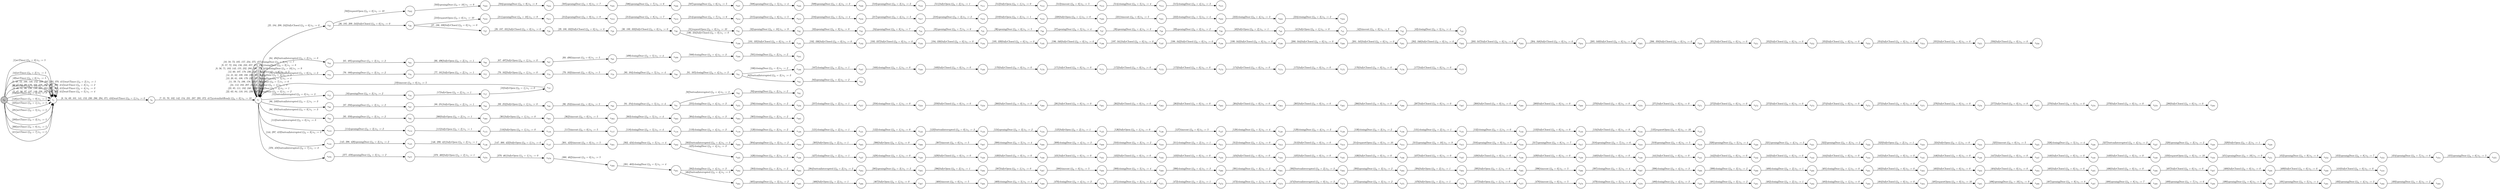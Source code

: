 digraph EFSM{
  graph [rankdir="LR", fontname="Latin Modern Math"];
  node [color="black", fillcolor="white", shape="circle", style="filled", fontname="Latin Modern Math"];
  edge [fontname="Latin Modern Math"];

  s0[fillcolor="gray", label=<s<sub>0</sub>>];
  s1[label=<s<sub>1</sub>>];
  s6[label=<s<sub>6</sub>>];
  s7[label=<s<sub>7</sub>>];
  s15[label=<s<sub>15</sub>>];
  s16[label=<s<sub>16</sub>>];
  s17[label=<s<sub>17</sub>>];
  s18[label=<s<sub>18</sub>>];
  s25[label=<s<sub>25</sub>>];
  s26[label=<s<sub>26</sub>>];
  s27[label=<s<sub>27</sub>>];
  s28[label=<s<sub>28</sub>>];
  s29[label=<s<sub>29</sub>>];
  s30[label=<s<sub>30</sub>>];
  s31[label=<s<sub>31</sub>>];
  s32[label=<s<sub>32</sub>>];
  s33[label=<s<sub>33</sub>>];
  s34[label=<s<sub>34</sub>>];
  s35[label=<s<sub>35</sub>>];
  s36[label=<s<sub>36</sub>>];
  s37[label=<s<sub>37</sub>>];
  s38[label=<s<sub>38</sub>>];
  s39[label=<s<sub>39</sub>>];
  s40[label=<s<sub>40</sub>>];
  s41[label=<s<sub>41</sub>>];
  s42[label=<s<sub>42</sub>>];
  s43[label=<s<sub>43</sub>>];
  s64[label=<s<sub>64</sub>>];
  s65[label=<s<sub>65</sub>>];
  s66[label=<s<sub>66</sub>>];
  s67[label=<s<sub>67</sub>>];
  s68[label=<s<sub>68</sub>>];
  s75[label=<s<sub>75</sub>>];
  s76[label=<s<sub>76</sub>>];
  s77[label=<s<sub>77</sub>>];
  s78[label=<s<sub>78</sub>>];
  s79[label=<s<sub>79</sub>>];
  s80[label=<s<sub>80</sub>>];
  s81[label=<s<sub>81</sub>>];
  s82[label=<s<sub>82</sub>>];
  s83[label=<s<sub>83</sub>>];
  s86[label=<s<sub>86</sub>>];
  s87[label=<s<sub>87</sub>>];
  s88[label=<s<sub>88</sub>>];
  s89[label=<s<sub>89</sub>>];
  s90[label=<s<sub>90</sub>>];
  s91[label=<s<sub>91</sub>>];
  s92[label=<s<sub>92</sub>>];
  s93[label=<s<sub>93</sub>>];
  s94[label=<s<sub>94</sub>>];
  s95[label=<s<sub>95</sub>>];
  s113[label=<s<sub>113</sub>>];
  s114[label=<s<sub>114</sub>>];
  s115[label=<s<sub>115</sub>>];
  s116[label=<s<sub>116</sub>>];
  s117[label=<s<sub>117</sub>>];
  s118[label=<s<sub>118</sub>>];
  s119[label=<s<sub>119</sub>>];
  s120[label=<s<sub>120</sub>>];
  s121[label=<s<sub>121</sub>>];
  s122[label=<s<sub>122</sub>>];
  s123[label=<s<sub>123</sub>>];
  s124[label=<s<sub>124</sub>>];
  s125[label=<s<sub>125</sub>>];
  s126[label=<s<sub>126</sub>>];
  s127[label=<s<sub>127</sub>>];
  s128[label=<s<sub>128</sub>>];
  s129[label=<s<sub>129</sub>>];
  s130[label=<s<sub>130</sub>>];
  s131[label=<s<sub>131</sub>>];
  s132[label=<s<sub>132</sub>>];
  s133[label=<s<sub>133</sub>>];
  s134[label=<s<sub>134</sub>>];
  s135[label=<s<sub>135</sub>>];
  s144[label=<s<sub>144</sub>>];
  s145[label=<s<sub>145</sub>>];
  s146[label=<s<sub>146</sub>>];
  s147[label=<s<sub>147</sub>>];
  s166[label=<s<sub>166</sub>>];
  s167[label=<s<sub>167</sub>>];
  s168[label=<s<sub>168</sub>>];
  s169[label=<s<sub>169</sub>>];
  s170[label=<s<sub>170</sub>>];
  s171[label=<s<sub>171</sub>>];
  s172[label=<s<sub>172</sub>>];
  s173[label=<s<sub>173</sub>>];
  s174[label=<s<sub>174</sub>>];
  s175[label=<s<sub>175</sub>>];
  s176[label=<s<sub>176</sub>>];
  s177[label=<s<sub>177</sub>>];
  s190[label=<s<sub>190</sub>>];
  s191[label=<s<sub>191</sub>>];
  s192[label=<s<sub>192</sub>>];
  s193[label=<s<sub>193</sub>>];
  s194[label=<s<sub>194</sub>>];
  s195[label=<s<sub>195</sub>>];
  s196[label=<s<sub>196</sub>>];
  s197[label=<s<sub>197</sub>>];
  s198[label=<s<sub>198</sub>>];
  s199[label=<s<sub>199</sub>>];
  s200[label=<s<sub>200</sub>>];
  s201[label=<s<sub>201</sub>>];
  s202[label=<s<sub>202</sub>>];
  s203[label=<s<sub>203</sub>>];
  s204[label=<s<sub>204</sub>>];
  s205[label=<s<sub>205</sub>>];
  s206[label=<s<sub>206</sub>>];
  s210[label=<s<sub>210</sub>>];
  s211[label=<s<sub>211</sub>>];
  s212[label=<s<sub>212</sub>>];
  s213[label=<s<sub>213</sub>>];
  s214[label=<s<sub>214</sub>>];
  s215[label=<s<sub>215</sub>>];
  s216[label=<s<sub>216</sub>>];
  s217[label=<s<sub>217</sub>>];
  s218[label=<s<sub>218</sub>>];
  s219[label=<s<sub>219</sub>>];
  s220[label=<s<sub>220</sub>>];
  s221[label=<s<sub>221</sub>>];
  s222[label=<s<sub>222</sub>>];
  s223[label=<s<sub>223</sub>>];
  s224[label=<s<sub>224</sub>>];
  s255[label=<s<sub>255</sub>>];
  s256[label=<s<sub>256</sub>>];
  s257[label=<s<sub>257</sub>>];
  s258[label=<s<sub>258</sub>>];
  s259[label=<s<sub>259</sub>>];
  s260[label=<s<sub>260</sub>>];
  s261[label=<s<sub>261</sub>>];
  s262[label=<s<sub>262</sub>>];
  s263[label=<s<sub>263</sub>>];
  s264[label=<s<sub>264</sub>>];
  s265[label=<s<sub>265</sub>>];
  s266[label=<s<sub>266</sub>>];
  s267[label=<s<sub>267</sub>>];
  s268[label=<s<sub>268</sub>>];
  s269[label=<s<sub>269</sub>>];
  s270[label=<s<sub>270</sub>>];
  s271[label=<s<sub>271</sub>>];
  s272[label=<s<sub>272</sub>>];
  s273[label=<s<sub>273</sub>>];
  s274[label=<s<sub>274</sub>>];
  s275[label=<s<sub>275</sub>>];
  s276[label=<s<sub>276</sub>>];
  s277[label=<s<sub>277</sub>>];
  s278[label=<s<sub>278</sub>>];
  s279[label=<s<sub>279</sub>>];
  s280[label=<s<sub>280</sub>>];
  s301[label=<s<sub>301</sub>>];
  s302[label=<s<sub>302</sub>>];
  s303[label=<s<sub>303</sub>>];
  s304[label=<s<sub>304</sub>>];
  s305[label=<s<sub>305</sub>>];
  s306[label=<s<sub>306</sub>>];
  s307[label=<s<sub>307</sub>>];
  s308[label=<s<sub>308</sub>>];
  s309[label=<s<sub>309</sub>>];
  s310[label=<s<sub>310</sub>>];
  s311[label=<s<sub>311</sub>>];
  s312[label=<s<sub>312</sub>>];
  s313[label=<s<sub>313</sub>>];
  s314[label=<s<sub>314</sub>>];
  s315[label=<s<sub>315</sub>>];
  s316[label=<s<sub>316</sub>>];
  s317[label=<s<sub>317</sub>>];
  s318[label=<s<sub>318</sub>>];
  s319[label=<s<sub>319</sub>>];
  s320[label=<s<sub>320</sub>>];
  s321[label=<s<sub>321</sub>>];
  s322[label=<s<sub>322</sub>>];
  s323[label=<s<sub>323</sub>>];
  s324[label=<s<sub>324</sub>>];
  s325[label=<s<sub>325</sub>>];
  s326[label=<s<sub>326</sub>>];
  s327[label=<s<sub>327</sub>>];
  s328[label=<s<sub>328</sub>>];
  s329[label=<s<sub>329</sub>>];
  s351[label=<s<sub>351</sub>>];
  s352[label=<s<sub>352</sub>>];
  s353[label=<s<sub>353</sub>>];
  s354[label=<s<sub>354</sub>>];
  s355[label=<s<sub>355</sub>>];
  s356[label=<s<sub>356</sub>>];
  s360[label=<s<sub>360</sub>>];
  s361[label=<s<sub>361</sub>>];
  s362[label=<s<sub>362</sub>>];
  s363[label=<s<sub>363</sub>>];
  s364[label=<s<sub>364</sub>>];
  s365[label=<s<sub>365</sub>>];
  s376[label=<s<sub>376</sub>>];
  s377[label=<s<sub>377</sub>>];
  s378[label=<s<sub>378</sub>>];
  s379[label=<s<sub>379</sub>>];
  s380[label=<s<sub>380</sub>>];
  s381[label=<s<sub>381</sub>>];
  s382[label=<s<sub>382</sub>>];
  s383[label=<s<sub>383</sub>>];
  s384[label=<s<sub>384</sub>>];
  s385[label=<s<sub>385</sub>>];
  s386[label=<s<sub>386</sub>>];
  s387[label=<s<sub>387</sub>>];
  s388[label=<s<sub>388</sub>>];
  s389[label=<s<sub>389</sub>>];
  s390[label=<s<sub>390</sub>>];
  s391[label=<s<sub>391</sub>>];
  s392[label=<s<sub>392</sub>>];
  s393[label=<s<sub>393</sub>>];
  s394[label=<s<sub>394</sub>>];
  s395[label=<s<sub>395</sub>>];
  s396[label=<s<sub>396</sub>>];
  s397[label=<s<sub>397</sub>>];
  s398[label=<s<sub>398</sub>>];
  s399[label=<s<sub>399</sub>>];
  s400[label=<s<sub>400</sub>>];
  s401[label=<s<sub>401</sub>>];
  s402[label=<s<sub>402</sub>>];
  s403[label=<s<sub>403</sub>>];
  s404[label=<s<sub>404</sub>>];
  s405[label=<s<sub>405</sub>>];
  s406[label=<s<sub>406</sub>>];
  s407[label=<s<sub>407</sub>>];
  s408[label=<s<sub>408</sub>>];
  s409[label=<s<sub>409</sub>>];
  s410[label=<s<sub>410</sub>>];
  s425[label=<s<sub>425</sub>>];
  s426[label=<s<sub>426</sub>>];
  s427[label=<s<sub>427</sub>>];
  s428[label=<s<sub>428</sub>>];
  s429[label=<s<sub>429</sub>>];
  s430[label=<s<sub>430</sub>>];
  s431[label=<s<sub>431</sub>>];
  s432[label=<s<sub>432</sub>>];
  s433[label=<s<sub>433</sub>>];
  s434[label=<s<sub>434</sub>>];
  s435[label=<s<sub>435</sub>>];
  s436[label=<s<sub>436</sub>>];
  s437[label=<s<sub>437</sub>>];
  s438[label=<s<sub>438</sub>>];
  s439[label=<s<sub>439</sub>>];
  s440[label=<s<sub>440</sub>>];
  s441[label=<s<sub>441</sub>>];
  s442[label=<s<sub>442</sub>>];
  s443[label=<s<sub>443</sub>>];
  s444[label=<s<sub>444</sub>>];
  s445[label=<s<sub>445</sub>>];
  s446[label=<s<sub>446</sub>>];
  s447[label=<s<sub>447</sub>>];
  s448[label=<s<sub>448</sub>>];
  s449[label=<s<sub>449</sub>>];
  s450[label=<s<sub>450</sub>>];
  s451[label=<s<sub>451</sub>>];
  s452[label=<s<sub>452</sub>>];
  s453[label=<s<sub>453</sub>>];
  s454[label=<s<sub>454</sub>>];
  s455[label=<s<sub>455</sub>>];
  s464[label=<s<sub>464</sub>>];
  s465[label=<s<sub>465</sub>>];
  s466[label=<s<sub>466</sub>>];
  s467[label=<s<sub>467</sub>>];
  s468[label=<s<sub>468</sub>>];
  s469[label=<s<sub>469</sub>>];
  s470[label=<s<sub>470</sub>>];
  s471[label=<s<sub>471</sub>>];
  s472[label=<s<sub>472</sub>>];
  s473[label=<s<sub>473</sub>>];
  s474[label=<s<sub>474</sub>>];
  s475[label=<s<sub>475</sub>>];
  s476[label=<s<sub>476</sub>>];
  s477[label=<s<sub>477</sub>>];
  s478[label=<s<sub>478</sub>>];
  s479[label=<s<sub>479</sub>>];
  s480[label=<s<sub>480</sub>>];
  s481[label=<s<sub>481</sub>>];
  s482[label=<s<sub>482</sub>>];
  s483[label=<s<sub>483</sub>>];
  s484[label=<s<sub>484</sub>>];
  s485[label=<s<sub>485</sub>>];
  s486[label=<s<sub>486</sub>>];
  s487[label=<s<sub>487</sub>>];
  s488[label=<s<sub>488</sub>>];
  s489[label=<s<sub>489</sub>>];
  s490[label=<s<sub>490</sub>>];
  s491[label=<s<sub>491</sub>>];
  s492[label=<s<sub>492</sub>>];
  s493[label=<s<sub>493</sub>>];
  s499[label=<s<sub>499</sub>>];
  s500[label=<s<sub>500</sub>>];
  s501[label=<s<sub>501</sub>>];
  s502[label=<s<sub>502</sub>>];
  s503[label=<s<sub>503</sub>>];
  s504[label=<s<sub>504</sub>>];
  s505[label=<s<sub>505</sub>>];
  s506[label=<s<sub>506</sub>>];
  s507[label=<s<sub>507</sub>>];
  s508[label=<s<sub>508</sub>>];
  s509[label=<s<sub>509</sub>>];
  s510[label=<s<sub>510</sub>>];
  s511[label=<s<sub>511</sub>>];
  s512[label=<s<sub>512</sub>>];
  s513[label=<s<sub>513</sub>>];
  s514[label=<s<sub>514</sub>>];
  s515[label=<s<sub>515</sub>>];

  s0->s1[label=<<i> [1]setTimer:1&#91;i<sub>0</sub> = 0&#93;/o<sub>1</sub> := 5</i>>];
  s7->s15[label=<<i> [15]buttonInterrupted:1&#91;i<sub>0</sub> = 3&#93;/o<sub>1</sub> := 3</i>>];
  s15->s16[label=<<i> [16]openingDoor:1&#91;i<sub>0</sub> = 3&#93;/o<sub>1</sub> := 2</i>>];
  s16->s17[label=<<i> [17]fullyOpen:1&#91;i<sub>0</sub> = 2&#93;/o<sub>1</sub> := 1</i>>];
  s17->s18[label=<<i> [18]fullyOpen:1&#91;i<sub>0</sub> = 1&#93;/o<sub>1</sub> := 0</i>>];
  s18->s7[label=<<i> [19]timeout:1&#91;i<sub>0</sub> = 0&#93;/o<sub>1</sub> := 5</i>>];
  s7->s7[label=<<i> [22, 63, 84, 110, 181, 239, 247]closingDoor:1&#91;i<sub>0</sub> = 3&#93;/o<sub>1</sub> := 2</i>>];
  s7->s7[label=<<i> [23, 85, 111, 182, 240, 248]closingDoor:1&#91;i<sub>0</sub> = 2&#93;/o<sub>1</sub> := 1</i>>];
  s7->s7[label=<<i> [24, 112, 183, 207, 241]closingDoor:1&#91;i<sub>0</sub> = 1&#93;/o<sub>1</sub> := 0</i>>];
  s7->s25[label=<<i> [25, 184, 208, 242]fullyClosed:1&#91;i<sub>0</sub> = 0&#93;/o<sub>1</sub> := 0</i>>];
  s25->s26[label=<<i> [26, 185, 209, 243]fullyClosed:1&#91;i<sub>0</sub> = 0&#93;/o<sub>1</sub> := 0</i>>];
  s26->s27[label=<<i> [27, 186, 330]fullyClosed:1&#91;i<sub>0</sub> = 0&#93;/o<sub>1</sub> := 0</i>>];
  s27->s28[label=<<i> [28, 187, 331]fullyClosed:1&#91;i<sub>0</sub> = 0&#93;/o<sub>1</sub> := 0</i>>];
  s28->s29[label=<<i> [29, 188, 332]fullyClosed:1&#91;i<sub>0</sub> = 0&#93;/o<sub>1</sub> := 0</i>>];
  s29->s30[label=<<i> [30, 189, 333]fullyClosed:1&#91;i<sub>0</sub> = 0&#93;/o<sub>1</sub> := 0</i>>];
  s30->s31[label=<<i> [31]requestOpen:1&#91;i<sub>0</sub> = 0&#93;/o<sub>1</sub> := 10</i>>];
  s31->s32[label=<<i> [32]openingDoor:1&#91;i<sub>0</sub> = 10&#93;/o<sub>1</sub> := 9</i>>];
  s32->s33[label=<<i> [33]openingDoor:1&#91;i<sub>0</sub> = 9&#93;/o<sub>1</sub> := 8</i>>];
  s33->s34[label=<<i> [34]openingDoor:1&#91;i<sub>0</sub> = 8&#93;/o<sub>1</sub> := 7</i>>];
  s34->s35[label=<<i> [35]openingDoor:1&#91;i<sub>0</sub> = 7&#93;/o<sub>1</sub> := 6</i>>];
  s35->s36[label=<<i> [36]openingDoor:1&#91;i<sub>0</sub> = 6&#93;/o<sub>1</sub> := 5</i>>];
  s36->s37[label=<<i> [37]openingDoor:1&#91;i<sub>0</sub> = 5&#93;/o<sub>1</sub> := 4</i>>];
  s37->s38[label=<<i> [38]openingDoor:1&#91;i<sub>0</sub> = 4&#93;/o<sub>1</sub> := 3</i>>];
  s38->s39[label=<<i> [39]openingDoor:1&#91;i<sub>0</sub> = 3&#93;/o<sub>1</sub> := 2</i>>];
  s39->s40[label=<<i> [40]fullyOpen:1&#91;i<sub>0</sub> = 2&#93;/o<sub>1</sub> := 1</i>>];
  s40->s41[label=<<i> [41]fullyOpen:1&#91;i<sub>0</sub> = 1&#93;/o<sub>1</sub> := 0</i>>];
  s41->s42[label=<<i> [42]timeout:1&#91;i<sub>0</sub> = 0&#93;/o<sub>1</sub> := 5</i>>];
  s42->s43[label=<<i> [43]closingDoor:1&#91;i<sub>0</sub> = 5&#93;/o<sub>1</sub> := 4</i>>];
  s0->s1[label=<<i> [44]setTimer:1&#91;i<sub>0</sub> = 2&#93;/o<sub>1</sub> := 5</i>>];
  s0->s1[label=<<i> [49]setTimer:1&#91;i<sub>0</sub> = 6&#93;/o<sub>1</sub> := 5</i>>];
  s7->s64[label=<<i> [64, 494]buttonInterrupted:1&#91;i<sub>0</sub> = 2&#93;/o<sub>1</sub> := 3</i>>];
  s64->s65[label=<<i> [65, 495]openingDoor:1&#91;i<sub>0</sub> = 3&#93;/o<sub>1</sub> := 2</i>>];
  s65->s66[label=<<i> [66, 496]fullyOpen:1&#91;i<sub>0</sub> = 2&#93;/o<sub>1</sub> := 1</i>>];
  s66->s67[label=<<i> [67, 497]fullyOpen:1&#91;i<sub>0</sub> = 1&#93;/o<sub>1</sub> := 0</i>>];
  s67->s68[label=<<i> [68, 498]timeout:1&#91;i<sub>0</sub> = 0&#93;/o<sub>1</sub> := 5</i>>];
  s7->s75[label=<<i> [75, 159]buttonInterrupted:1&#91;i<sub>0</sub> = 6&#93;/o<sub>1</sub> := 3</i>>];
  s75->s76[label=<<i> [76, 160]openingDoor:1&#91;i<sub>0</sub> = 3&#93;/o<sub>1</sub> := 2</i>>];
  s76->s77[label=<<i> [77, 161]fullyOpen:1&#91;i<sub>0</sub> = 2&#93;/o<sub>1</sub> := 1</i>>];
  s77->s78[label=<<i> [78, 162]fullyOpen:1&#91;i<sub>0</sub> = 1&#93;/o<sub>1</sub> := 0</i>>];
  s78->s79[label=<<i> [79, 163]timeout:1&#91;i<sub>0</sub> = 0&#93;/o<sub>1</sub> := 5</i>>];
  s79->s80[label=<<i> [80, 164]closingDoor:1&#91;i<sub>0</sub> = 5&#93;/o<sub>1</sub> := 4</i>>];
  s80->s81[label=<<i> [81, 165]closingDoor:1&#91;i<sub>0</sub> = 4&#93;/o<sub>1</sub> := 3</i>>];
  s81->s82[label=<<i> [82]buttonInterrupted:1&#91;i<sub>0</sub> = 3&#93;/o<sub>1</sub> := 3</i>>];
  s82->s83[label=<<i> [83]openingDoor:1&#91;i<sub>0</sub> = 3&#93;/o<sub>1</sub> := 2</i>>];
  s7->s86[label=<<i> [86, 249]buttonInterrupted:1&#91;i<sub>0</sub> = 1&#93;/o<sub>1</sub> := 3</i>>];
  s86->s87[label=<<i> [87, 250]openingDoor:1&#91;i<sub>0</sub> = 3&#93;/o<sub>1</sub> := 2</i>>];
  s87->s88[label=<<i> [88, 251]fullyOpen:1&#91;i<sub>0</sub> = 2&#93;/o<sub>1</sub> := 1</i>>];
  s88->s89[label=<<i> [89, 252]fullyOpen:1&#91;i<sub>0</sub> = 1&#93;/o<sub>1</sub> := 0</i>>];
  s89->s90[label=<<i> [90, 253]timeout:1&#91;i<sub>0</sub> = 0&#93;/o<sub>1</sub> := 5</i>>];
  s90->s91[label=<<i> [91, 254]closingDoor:1&#91;i<sub>0</sub> = 5&#93;/o<sub>1</sub> := 4</i>>];
  s91->s92[label=<<i> [92]buttonInterrupted:1&#91;i<sub>0</sub> = 4&#93;/o<sub>1</sub> := 3</i>>];
  s92->s93[label=<<i> [93]openingDoor:1&#91;i<sub>0</sub> = 3&#93;/o<sub>1</sub> := 2</i>>];
  s7->s94[label=<<i> [94, 358]buttonInterrupted:1&#91;i<sub>0</sub> = 8&#93;/o<sub>1</sub> := 3</i>>];
  s94->s95[label=<<i> [95, 359]openingDoor:1&#91;i<sub>0</sub> = 3&#93;/o<sub>1</sub> := 2</i>>];
  s0->s1[label=<<i> [96]setTimer:1&#91;i<sub>0</sub> = 10&#93;/o<sub>1</sub> := 5</i>>];
  s7->s113[label=<<i> [113]buttonInterrupted:1&#91;i<sub>0</sub> = 0&#93;/o<sub>1</sub> := 3</i>>];
  s113->s114[label=<<i> [114]openingDoor:1&#91;i<sub>0</sub> = 3&#93;/o<sub>1</sub> := 2</i>>];
  s114->s115[label=<<i> [115]fullyOpen:1&#91;i<sub>0</sub> = 2&#93;/o<sub>1</sub> := 1</i>>];
  s115->s116[label=<<i> [116]fullyOpen:1&#91;i<sub>0</sub> = 1&#93;/o<sub>1</sub> := 0</i>>];
  s116->s117[label=<<i> [117]timeout:1&#91;i<sub>0</sub> = 0&#93;/o<sub>1</sub> := 5</i>>];
  s117->s118[label=<<i> [118]closingDoor:1&#91;i<sub>0</sub> = 5&#93;/o<sub>1</sub> := 4</i>>];
  s118->s119[label=<<i> [119]closingDoor:1&#91;i<sub>0</sub> = 4&#93;/o<sub>1</sub> := 3</i>>];
  s119->s120[label=<<i> [120]closingDoor:1&#91;i<sub>0</sub> = 3&#93;/o<sub>1</sub> := 2</i>>];
  s120->s121[label=<<i> [121]closingDoor:1&#91;i<sub>0</sub> = 2&#93;/o<sub>1</sub> := 1</i>>];
  s121->s122[label=<<i> [122]closingDoor:1&#91;i<sub>0</sub> = 1&#93;/o<sub>1</sub> := 0</i>>];
  s122->s123[label=<<i> [123]buttonInterrupted:1&#91;i<sub>0</sub> = 0&#93;/o<sub>1</sub> := 3</i>>];
  s123->s124[label=<<i> [124]openingDoor:1&#91;i<sub>0</sub> = 3&#93;/o<sub>1</sub> := 2</i>>];
  s124->s125[label=<<i> [125]fullyOpen:1&#91;i<sub>0</sub> = 2&#93;/o<sub>1</sub> := 1</i>>];
  s125->s126[label=<<i> [126]fullyOpen:1&#91;i<sub>0</sub> = 1&#93;/o<sub>1</sub> := 0</i>>];
  s126->s127[label=<<i> [127]timeout:1&#91;i<sub>0</sub> = 0&#93;/o<sub>1</sub> := 5</i>>];
  s127->s128[label=<<i> [128]closingDoor:1&#91;i<sub>0</sub> = 5&#93;/o<sub>1</sub> := 4</i>>];
  s128->s129[label=<<i> [129]closingDoor:1&#91;i<sub>0</sub> = 4&#93;/o<sub>1</sub> := 3</i>>];
  s129->s130[label=<<i> [130]closingDoor:1&#91;i<sub>0</sub> = 3&#93;/o<sub>1</sub> := 2</i>>];
  s130->s131[label=<<i> [131]closingDoor:1&#91;i<sub>0</sub> = 2&#93;/o<sub>1</sub> := 1</i>>];
  s131->s132[label=<<i> [132]closingDoor:1&#91;i<sub>0</sub> = 1&#93;/o<sub>1</sub> := 0</i>>];
  s132->s133[label=<<i> [133]fullyClosed:1&#91;i<sub>0</sub> = 0&#93;/o<sub>1</sub> := 0</i>>];
  s133->s134[label=<<i> [134]fullyClosed:1&#91;i<sub>0</sub> = 0&#93;/o<sub>1</sub> := 0</i>>];
  s134->s135[label=<<i> [135]requestOpen:1&#91;i<sub>0</sub> = 0&#93;/o<sub>1</sub> := 10</i>>];
  s0->s1[label=<<i> [136]setTimer:1&#91;i<sub>0</sub> = 4&#93;/o<sub>1</sub> := 5</i>>];
  s0->s1[label=<<i> [148]setTimer:1&#91;i<sub>0</sub> = 9&#93;/o<sub>1</sub> := 5</i>>];
  s7->s7[label=<<i> [11, 59, 74, 106, 158, 235]closingDoor:1&#91;i<sub>0</sub> = 7&#93;/o<sub>1</sub> := 6</i>>];
  s81->s166[label=<<i> [166]closingDoor:1&#91;i<sub>0</sub> = 3&#93;/o<sub>1</sub> := 2</i>>];
  s166->s167[label=<<i> [167]closingDoor:1&#91;i<sub>0</sub> = 2&#93;/o<sub>1</sub> := 1</i>>];
  s167->s168[label=<<i> [168]closingDoor:1&#91;i<sub>0</sub> = 1&#93;/o<sub>1</sub> := 0</i>>];
  s168->s169[label=<<i> [169]fullyClosed:1&#91;i<sub>0</sub> = 0&#93;/o<sub>1</sub> := 0</i>>];
  s169->s170[label=<<i> [170]fullyClosed:1&#91;i<sub>0</sub> = 0&#93;/o<sub>1</sub> := 0</i>>];
  s170->s171[label=<<i> [171]fullyClosed:1&#91;i<sub>0</sub> = 0&#93;/o<sub>1</sub> := 0</i>>];
  s171->s172[label=<<i> [172]fullyClosed:1&#91;i<sub>0</sub> = 0&#93;/o<sub>1</sub> := 0</i>>];
  s172->s173[label=<<i> [173]fullyClosed:1&#91;i<sub>0</sub> = 0&#93;/o<sub>1</sub> := 0</i>>];
  s173->s174[label=<<i> [174]fullyClosed:1&#91;i<sub>0</sub> = 0&#93;/o<sub>1</sub> := 0</i>>];
  s174->s175[label=<<i> [175]fullyClosed:1&#91;i<sub>0</sub> = 0&#93;/o<sub>1</sub> := 0</i>>];
  s175->s176[label=<<i> [176]fullyClosed:1&#91;i<sub>0</sub> = 0&#93;/o<sub>1</sub> := 0</i>>];
  s176->s177[label=<<i> [177]fullyClosed:1&#91;i<sub>0</sub> = 0&#93;/o<sub>1</sub> := 0</i>>];
  s30->s190[label=<<i> [190, 334]fullyClosed:1&#91;i<sub>0</sub> = 0&#93;/o<sub>1</sub> := 0</i>>];
  s190->s191[label=<<i> [191, 335]fullyClosed:1&#91;i<sub>0</sub> = 0&#93;/o<sub>1</sub> := 0</i>>];
  s191->s192[label=<<i> [192, 336]fullyClosed:1&#91;i<sub>0</sub> = 0&#93;/o<sub>1</sub> := 0</i>>];
  s192->s193[label=<<i> [193, 337]fullyClosed:1&#91;i<sub>0</sub> = 0&#93;/o<sub>1</sub> := 0</i>>];
  s193->s194[label=<<i> [194, 338]fullyClosed:1&#91;i<sub>0</sub> = 0&#93;/o<sub>1</sub> := 0</i>>];
  s194->s195[label=<<i> [195, 339]fullyClosed:1&#91;i<sub>0</sub> = 0&#93;/o<sub>1</sub> := 0</i>>];
  s195->s196[label=<<i> [196, 340]fullyClosed:1&#91;i<sub>0</sub> = 0&#93;/o<sub>1</sub> := 0</i>>];
  s196->s197[label=<<i> [197, 341]fullyClosed:1&#91;i<sub>0</sub> = 0&#93;/o<sub>1</sub> := 0</i>>];
  s197->s198[label=<<i> [198, 342]fullyClosed:1&#91;i<sub>0</sub> = 0&#93;/o<sub>1</sub> := 0</i>>];
  s198->s199[label=<<i> [199, 343]fullyClosed:1&#91;i<sub>0</sub> = 0&#93;/o<sub>1</sub> := 0</i>>];
  s199->s200[label=<<i> [200, 344]fullyClosed:1&#91;i<sub>0</sub> = 0&#93;/o<sub>1</sub> := 0</i>>];
  s200->s201[label=<<i> [201, 345]fullyClosed:1&#91;i<sub>0</sub> = 0&#93;/o<sub>1</sub> := 0</i>>];
  s201->s202[label=<<i> [202, 346]fullyClosed:1&#91;i<sub>0</sub> = 0&#93;/o<sub>1</sub> := 0</i>>];
  s202->s203[label=<<i> [203, 347]fullyClosed:1&#91;i<sub>0</sub> = 0&#93;/o<sub>1</sub> := 0</i>>];
  s203->s204[label=<<i> [204, 348]fullyClosed:1&#91;i<sub>0</sub> = 0&#93;/o<sub>1</sub> := 0</i>>];
  s204->s205[label=<<i> [205, 349]fullyClosed:1&#91;i<sub>0</sub> = 0&#93;/o<sub>1</sub> := 0</i>>];
  s205->s206[label=<<i> [206, 350]fullyClosed:1&#91;i<sub>0</sub> = 0&#93;/o<sub>1</sub> := 0</i>>];
  s26->s210[label=<<i> [210]requestOpen:1&#91;i<sub>0</sub> = 0&#93;/o<sub>1</sub> := 10</i>>];
  s210->s211[label=<<i> [211]openingDoor:1&#91;i<sub>0</sub> = 10&#93;/o<sub>1</sub> := 9</i>>];
  s211->s212[label=<<i> [212]openingDoor:1&#91;i<sub>0</sub> = 9&#93;/o<sub>1</sub> := 8</i>>];
  s212->s213[label=<<i> [213]openingDoor:1&#91;i<sub>0</sub> = 8&#93;/o<sub>1</sub> := 7</i>>];
  s213->s214[label=<<i> [214]openingDoor:1&#91;i<sub>0</sub> = 7&#93;/o<sub>1</sub> := 6</i>>];
  s214->s215[label=<<i> [215]openingDoor:1&#91;i<sub>0</sub> = 6&#93;/o<sub>1</sub> := 5</i>>];
  s215->s216[label=<<i> [216]openingDoor:1&#91;i<sub>0</sub> = 5&#93;/o<sub>1</sub> := 4</i>>];
  s216->s217[label=<<i> [217]openingDoor:1&#91;i<sub>0</sub> = 4&#93;/o<sub>1</sub> := 3</i>>];
  s217->s218[label=<<i> [218]openingDoor:1&#91;i<sub>0</sub> = 3&#93;/o<sub>1</sub> := 2</i>>];
  s218->s219[label=<<i> [219]fullyOpen:1&#91;i<sub>0</sub> = 2&#93;/o<sub>1</sub> := 1</i>>];
  s219->s220[label=<<i> [220]fullyOpen:1&#91;i<sub>0</sub> = 1&#93;/o<sub>1</sub> := 0</i>>];
  s220->s221[label=<<i> [221]timeout:1&#91;i<sub>0</sub> = 0&#93;/o<sub>1</sub> := 5</i>>];
  s221->s222[label=<<i> [222]closingDoor:1&#91;i<sub>0</sub> = 5&#93;/o<sub>1</sub> := 4</i>>];
  s222->s223[label=<<i> [223]closingDoor:1&#91;i<sub>0</sub> = 4&#93;/o<sub>1</sub> := 3</i>>];
  s223->s224[label=<<i> [224]closingDoor:1&#91;i<sub>0</sub> = 3&#93;/o<sub>1</sub> := 2</i>>];
  s0->s1[label=<<i> [225]setTimer:1&#91;i<sub>0</sub> = 1&#93;/o<sub>1</sub> := 5</i>>];
  s7->s7[label=<<i> [13, 20, 61, 108, 179, 237, 245]closingDoor:1&#91;i<sub>0</sub> = 5&#93;/o<sub>1</sub> := 4</i>>];
  s7->s7[label=<<i> [14, 21, 62, 109, 180, 238, 246]closingDoor:1&#91;i<sub>0</sub> = 4&#93;/o<sub>1</sub> := 3</i>>];
  s7->s7[label=<<i> [12, 60, 107, 178, 236, 244]closingDoor:1&#91;i<sub>0</sub> = 6&#93;/o<sub>1</sub> := 5</i>>];
  s91->s255[label=<<i> [255]closingDoor:1&#91;i<sub>0</sub> = 4&#93;/o<sub>1</sub> := 3</i>>];
  s255->s256[label=<<i> [256]closingDoor:1&#91;i<sub>0</sub> = 3&#93;/o<sub>1</sub> := 2</i>>];
  s256->s257[label=<<i> [257]closingDoor:1&#91;i<sub>0</sub> = 2&#93;/o<sub>1</sub> := 1</i>>];
  s257->s258[label=<<i> [258]closingDoor:1&#91;i<sub>0</sub> = 1&#93;/o<sub>1</sub> := 0</i>>];
  s258->s259[label=<<i> [259]fullyClosed:1&#91;i<sub>0</sub> = 0&#93;/o<sub>1</sub> := 0</i>>];
  s259->s260[label=<<i> [260]fullyClosed:1&#91;i<sub>0</sub> = 0&#93;/o<sub>1</sub> := 0</i>>];
  s260->s261[label=<<i> [261]fullyClosed:1&#91;i<sub>0</sub> = 0&#93;/o<sub>1</sub> := 0</i>>];
  s261->s262[label=<<i> [262]fullyClosed:1&#91;i<sub>0</sub> = 0&#93;/o<sub>1</sub> := 0</i>>];
  s262->s263[label=<<i> [263]fullyClosed:1&#91;i<sub>0</sub> = 0&#93;/o<sub>1</sub> := 0</i>>];
  s263->s264[label=<<i> [264]fullyClosed:1&#91;i<sub>0</sub> = 0&#93;/o<sub>1</sub> := 0</i>>];
  s264->s265[label=<<i> [265]fullyClosed:1&#91;i<sub>0</sub> = 0&#93;/o<sub>1</sub> := 0</i>>];
  s265->s266[label=<<i> [266]fullyClosed:1&#91;i<sub>0</sub> = 0&#93;/o<sub>1</sub> := 0</i>>];
  s266->s267[label=<<i> [267]fullyClosed:1&#91;i<sub>0</sub> = 0&#93;/o<sub>1</sub> := 0</i>>];
  s267->s268[label=<<i> [268]fullyClosed:1&#91;i<sub>0</sub> = 0&#93;/o<sub>1</sub> := 0</i>>];
  s268->s269[label=<<i> [269]fullyClosed:1&#91;i<sub>0</sub> = 0&#93;/o<sub>1</sub> := 0</i>>];
  s269->s270[label=<<i> [270]fullyClosed:1&#91;i<sub>0</sub> = 0&#93;/o<sub>1</sub> := 0</i>>];
  s270->s271[label=<<i> [271]fullyClosed:1&#91;i<sub>0</sub> = 0&#93;/o<sub>1</sub> := 0</i>>];
  s271->s272[label=<<i> [272]fullyClosed:1&#91;i<sub>0</sub> = 0&#93;/o<sub>1</sub> := 0</i>>];
  s272->s273[label=<<i> [273]fullyClosed:1&#91;i<sub>0</sub> = 0&#93;/o<sub>1</sub> := 0</i>>];
  s273->s274[label=<<i> [274]fullyClosed:1&#91;i<sub>0</sub> = 0&#93;/o<sub>1</sub> := 0</i>>];
  s274->s275[label=<<i> [275]fullyClosed:1&#91;i<sub>0</sub> = 0&#93;/o<sub>1</sub> := 0</i>>];
  s275->s276[label=<<i> [276]fullyClosed:1&#91;i<sub>0</sub> = 0&#93;/o<sub>1</sub> := 0</i>>];
  s276->s277[label=<<i> [277]fullyClosed:1&#91;i<sub>0</sub> = 0&#93;/o<sub>1</sub> := 0</i>>];
  s277->s278[label=<<i> [278]fullyClosed:1&#91;i<sub>0</sub> = 0&#93;/o<sub>1</sub> := 0</i>>];
  s278->s279[label=<<i> [279]fullyClosed:1&#91;i<sub>0</sub> = 0&#93;/o<sub>1</sub> := 0</i>>];
  s279->s280[label=<<i> [280]fullyClosed:1&#91;i<sub>0</sub> = 0&#93;/o<sub>1</sub> := 0</i>>];
  s0->s1[label=<<i> [281]setTimer:1&#91;i<sub>0</sub> = 5&#93;/o<sub>1</sub> := 5</i>>];
  s0->s1[label=<<i> [289]setTimer:1&#91;i<sub>0</sub> = 3&#93;/o<sub>1</sub> := 5</i>>];
  s7->s144[label=<<i> [144, 297, 419]buttonInterrupted:1&#91;i<sub>0</sub> = 9&#93;/o<sub>1</sub> := 3</i>>];
  s144->s145[label=<<i> [145, 298, 420]openingDoor:1&#91;i<sub>0</sub> = 3&#93;/o<sub>1</sub> := 2</i>>];
  s145->s146[label=<<i> [146, 299, 421]fullyOpen:1&#91;i<sub>0</sub> = 2&#93;/o<sub>1</sub> := 1</i>>];
  s146->s147[label=<<i> [147, 300, 422]fullyOpen:1&#91;i<sub>0</sub> = 1&#93;/o<sub>1</sub> := 0</i>>];
  s147->s301[label=<<i> [301, 423]timeout:1&#91;i<sub>0</sub> = 0&#93;/o<sub>1</sub> := 5</i>>];
  s301->s302[label=<<i> [302, 424]closingDoor:1&#91;i<sub>0</sub> = 5&#93;/o<sub>1</sub> := 4</i>>];
  s302->s303[label=<<i> [303]buttonInterrupted:1&#91;i<sub>0</sub> = 4&#93;/o<sub>1</sub> := 3</i>>];
  s303->s304[label=<<i> [304]openingDoor:1&#91;i<sub>0</sub> = 3&#93;/o<sub>1</sub> := 2</i>>];
  s304->s305[label=<<i> [305]fullyOpen:1&#91;i<sub>0</sub> = 2&#93;/o<sub>1</sub> := 1</i>>];
  s305->s306[label=<<i> [306]fullyOpen:1&#91;i<sub>0</sub> = 1&#93;/o<sub>1</sub> := 0</i>>];
  s306->s307[label=<<i> [307]timeout:1&#91;i<sub>0</sub> = 0&#93;/o<sub>1</sub> := 5</i>>];
  s307->s308[label=<<i> [308]closingDoor:1&#91;i<sub>0</sub> = 5&#93;/o<sub>1</sub> := 4</i>>];
  s308->s309[label=<<i> [309]closingDoor:1&#91;i<sub>0</sub> = 4&#93;/o<sub>1</sub> := 3</i>>];
  s309->s310[label=<<i> [310]closingDoor:1&#91;i<sub>0</sub> = 3&#93;/o<sub>1</sub> := 2</i>>];
  s310->s311[label=<<i> [311]closingDoor:1&#91;i<sub>0</sub> = 2&#93;/o<sub>1</sub> := 1</i>>];
  s311->s312[label=<<i> [312]closingDoor:1&#91;i<sub>0</sub> = 1&#93;/o<sub>1</sub> := 0</i>>];
  s312->s313[label=<<i> [313]fullyClosed:1&#91;i<sub>0</sub> = 0&#93;/o<sub>1</sub> := 0</i>>];
  s313->s314[label=<<i> [314]requestOpen:1&#91;i<sub>0</sub> = 0&#93;/o<sub>1</sub> := 10</i>>];
  s314->s315[label=<<i> [315]openingDoor:1&#91;i<sub>0</sub> = 10&#93;/o<sub>1</sub> := 9</i>>];
  s315->s316[label=<<i> [316]openingDoor:1&#91;i<sub>0</sub> = 9&#93;/o<sub>1</sub> := 8</i>>];
  s316->s317[label=<<i> [317]openingDoor:1&#91;i<sub>0</sub> = 8&#93;/o<sub>1</sub> := 7</i>>];
  s317->s318[label=<<i> [318]openingDoor:1&#91;i<sub>0</sub> = 7&#93;/o<sub>1</sub> := 6</i>>];
  s318->s319[label=<<i> [319]openingDoor:1&#91;i<sub>0</sub> = 6&#93;/o<sub>1</sub> := 5</i>>];
  s319->s320[label=<<i> [320]openingDoor:1&#91;i<sub>0</sub> = 5&#93;/o<sub>1</sub> := 4</i>>];
  s320->s321[label=<<i> [321]openingDoor:1&#91;i<sub>0</sub> = 4&#93;/o<sub>1</sub> := 3</i>>];
  s321->s322[label=<<i> [322]openingDoor:1&#91;i<sub>0</sub> = 3&#93;/o<sub>1</sub> := 2</i>>];
  s322->s323[label=<<i> [323]fullyOpen:1&#91;i<sub>0</sub> = 2&#93;/o<sub>1</sub> := 1</i>>];
  s323->s324[label=<<i> [324]fullyOpen:1&#91;i<sub>0</sub> = 1&#93;/o<sub>1</sub> := 0</i>>];
  s324->s325[label=<<i> [325]timeout:1&#91;i<sub>0</sub> = 0&#93;/o<sub>1</sub> := 5</i>>];
  s325->s326[label=<<i> [326]closingDoor:1&#91;i<sub>0</sub> = 5&#93;/o<sub>1</sub> := 4</i>>];
  s326->s327[label=<<i> [327]buttonInterrupted:1&#91;i<sub>0</sub> = 4&#93;/o<sub>1</sub> := 3</i>>];
  s327->s328[label=<<i> [328]openingDoor:1&#91;i<sub>0</sub> = 3&#93;/o<sub>1</sub> := 2</i>>];
  s328->s329[label=<<i> [329]fullyOpen:1&#91;i<sub>0</sub> = 2&#93;/o<sub>1</sub> := 1</i>>];
  s206->s351[label=<<i> [351]fullyClosed:1&#91;i<sub>0</sub> = 0&#93;/o<sub>1</sub> := 0</i>>];
  s351->s352[label=<<i> [352]fullyClosed:1&#91;i<sub>0</sub> = 0&#93;/o<sub>1</sub> := 0</i>>];
  s352->s353[label=<<i> [353]fullyClosed:1&#91;i<sub>0</sub> = 0&#93;/o<sub>1</sub> := 0</i>>];
  s353->s354[label=<<i> [354]fullyClosed:1&#91;i<sub>0</sub> = 0&#93;/o<sub>1</sub> := 0</i>>];
  s354->s355[label=<<i> [355]fullyClosed:1&#91;i<sub>0</sub> = 0&#93;/o<sub>1</sub> := 0</i>>];
  s355->s356[label=<<i> [356]fullyClosed:1&#91;i<sub>0</sub> = 0&#93;/o<sub>1</sub> := 0</i>>];
  s95->s360[label=<<i> [360]fullyOpen:1&#91;i<sub>0</sub> = 2&#93;/o<sub>1</sub> := 1</i>>];
  s360->s361[label=<<i> [361]fullyOpen:1&#91;i<sub>0</sub> = 1&#93;/o<sub>1</sub> := 0</i>>];
  s361->s362[label=<<i> [362]timeout:1&#91;i<sub>0</sub> = 0&#93;/o<sub>1</sub> := 5</i>>];
  s362->s363[label=<<i> [363]closingDoor:1&#91;i<sub>0</sub> = 5&#93;/o<sub>1</sub> := 4</i>>];
  s363->s364[label=<<i> [364]closingDoor:1&#91;i<sub>0</sub> = 4&#93;/o<sub>1</sub> := 3</i>>];
  s364->s365[label=<<i> [365]closingDoor:1&#91;i<sub>0</sub> = 3&#93;/o<sub>1</sub> := 2</i>>];
  s0->s1[label=<<i> [366]setTimer:1&#91;i<sub>0</sub> = 8&#93;/o<sub>1</sub> := 5</i>>];
  s1->s1[label=<<i> [2, 45, 50, 97, 137, 149, 226, 282, 290, 367, 412]waitTimer:1&#91;i<sub>0</sub> = 5&#93;/o<sub>1</sub> := 4</i>>];
  s1->s1[label=<<i> [3, 46, 51, 98, 138, 150, 227, 283, 291, 368, 413]waitTimer:1&#91;i<sub>0</sub> = 4&#93;/o<sub>1</sub> := 3</i>>];
  s1->s1[label=<<i> [4, 47, 52, 99, 139, 151, 228, 284, 292, 369, 414]waitTimer:1&#91;i<sub>0</sub> = 3&#93;/o<sub>1</sub> := 2</i>>];
  s1->s1[label=<<i> [5, 48, 53, 100, 140, 152, 229, 285, 293, 370, 415]waitTimer:1&#91;i<sub>0</sub> = 2&#93;/o<sub>1</sub> := 1</i>>];
  s1->s6[label=<<i> [6, 54, 69, 101, 141, 153, 230, 286, 294, 371, 416]waitTimer:1&#91;i<sub>0</sub> = 1&#93;/o<sub>1</sub> := 0</i>>];
  s6->s7[label=<<i> [7, 55, 70, 102, 142, 154, 231, 287, 295, 372, 417]systemInitReady:1&#91;i<sub>0</sub> = 0&#93;/o<sub>1</sub> := 10</i>>];
  s7->s7[label=<<i> [8, 56, 71, 103, 143, 155, 232, 288, 296, 373, 418]closingDoor:1&#91;i<sub>0</sub> = 10&#93;/o<sub>1</sub> := 9</i>>];
  s7->s376[label=<<i> [376, 458]buttonInterrupted:1&#91;i<sub>0</sub> = 7&#93;/o<sub>1</sub> := 3</i>>];
  s376->s377[label=<<i> [377, 459]openingDoor:1&#91;i<sub>0</sub> = 3&#93;/o<sub>1</sub> := 2</i>>];
  s377->s378[label=<<i> [378, 460]fullyOpen:1&#91;i<sub>0</sub> = 2&#93;/o<sub>1</sub> := 1</i>>];
  s378->s379[label=<<i> [379, 461]fullyOpen:1&#91;i<sub>0</sub> = 1&#93;/o<sub>1</sub> := 0</i>>];
  s379->s380[label=<<i> [380, 462]timeout:1&#91;i<sub>0</sub> = 0&#93;/o<sub>1</sub> := 5</i>>];
  s380->s381[label=<<i> [381, 463]closingDoor:1&#91;i<sub>0</sub> = 5&#93;/o<sub>1</sub> := 4</i>>];
  s381->s382[label=<<i> [382]closingDoor:1&#91;i<sub>0</sub> = 4&#93;/o<sub>1</sub> := 3</i>>];
  s382->s383[label=<<i> [383]closingDoor:1&#91;i<sub>0</sub> = 3&#93;/o<sub>1</sub> := 2</i>>];
  s383->s384[label=<<i> [384]buttonInterrupted:1&#91;i<sub>0</sub> = 2&#93;/o<sub>1</sub> := 3</i>>];
  s384->s385[label=<<i> [385]openingDoor:1&#91;i<sub>0</sub> = 3&#93;/o<sub>1</sub> := 2</i>>];
  s385->s386[label=<<i> [386]fullyOpen:1&#91;i<sub>0</sub> = 2&#93;/o<sub>1</sub> := 1</i>>];
  s386->s387[label=<<i> [387]fullyOpen:1&#91;i<sub>0</sub> = 1&#93;/o<sub>1</sub> := 0</i>>];
  s387->s388[label=<<i> [388]timeout:1&#91;i<sub>0</sub> = 0&#93;/o<sub>1</sub> := 5</i>>];
  s388->s389[label=<<i> [389]closingDoor:1&#91;i<sub>0</sub> = 5&#93;/o<sub>1</sub> := 4</i>>];
  s389->s390[label=<<i> [390]closingDoor:1&#91;i<sub>0</sub> = 4&#93;/o<sub>1</sub> := 3</i>>];
  s390->s391[label=<<i> [391]closingDoor:1&#91;i<sub>0</sub> = 3&#93;/o<sub>1</sub> := 2</i>>];
  s391->s392[label=<<i> [392]buttonInterrupted:1&#91;i<sub>0</sub> = 2&#93;/o<sub>1</sub> := 3</i>>];
  s392->s393[label=<<i> [393]openingDoor:1&#91;i<sub>0</sub> = 3&#93;/o<sub>1</sub> := 2</i>>];
  s393->s394[label=<<i> [394]fullyOpen:1&#91;i<sub>0</sub> = 2&#93;/o<sub>1</sub> := 1</i>>];
  s394->s395[label=<<i> [395]fullyOpen:1&#91;i<sub>0</sub> = 1&#93;/o<sub>1</sub> := 0</i>>];
  s395->s396[label=<<i> [396]timeout:1&#91;i<sub>0</sub> = 0&#93;/o<sub>1</sub> := 5</i>>];
  s396->s397[label=<<i> [397]closingDoor:1&#91;i<sub>0</sub> = 5&#93;/o<sub>1</sub> := 4</i>>];
  s397->s398[label=<<i> [398]closingDoor:1&#91;i<sub>0</sub> = 4&#93;/o<sub>1</sub> := 3</i>>];
  s398->s399[label=<<i> [399]closingDoor:1&#91;i<sub>0</sub> = 3&#93;/o<sub>1</sub> := 2</i>>];
  s399->s400[label=<<i> [400]closingDoor:1&#91;i<sub>0</sub> = 2&#93;/o<sub>1</sub> := 1</i>>];
  s400->s401[label=<<i> [401]closingDoor:1&#91;i<sub>0</sub> = 1&#93;/o<sub>1</sub> := 0</i>>];
  s401->s402[label=<<i> [402]fullyClosed:1&#91;i<sub>0</sub> = 0&#93;/o<sub>1</sub> := 0</i>>];
  s402->s403[label=<<i> [403]fullyClosed:1&#91;i<sub>0</sub> = 0&#93;/o<sub>1</sub> := 0</i>>];
  s403->s404[label=<<i> [404]fullyClosed:1&#91;i<sub>0</sub> = 0&#93;/o<sub>1</sub> := 0</i>>];
  s404->s405[label=<<i> [405]fullyClosed:1&#91;i<sub>0</sub> = 0&#93;/o<sub>1</sub> := 0</i>>];
  s405->s406[label=<<i> [406]fullyClosed:1&#91;i<sub>0</sub> = 0&#93;/o<sub>1</sub> := 0</i>>];
  s406->s407[label=<<i> [407]fullyClosed:1&#91;i<sub>0</sub> = 0&#93;/o<sub>1</sub> := 0</i>>];
  s407->s408[label=<<i> [408]fullyClosed:1&#91;i<sub>0</sub> = 0&#93;/o<sub>1</sub> := 0</i>>];
  s408->s409[label=<<i> [409]fullyClosed:1&#91;i<sub>0</sub> = 0&#93;/o<sub>1</sub> := 0</i>>];
  s409->s410[label=<<i> [410]fullyClosed:1&#91;i<sub>0</sub> = 0&#93;/o<sub>1</sub> := 0</i>>];
  s0->s1[label=<<i> [411]setTimer:1&#91;i<sub>0</sub> = 7&#93;/o<sub>1</sub> := 5</i>>];
  s302->s425[label=<<i> [425]closingDoor:1&#91;i<sub>0</sub> = 4&#93;/o<sub>1</sub> := 3</i>>];
  s425->s426[label=<<i> [426]closingDoor:1&#91;i<sub>0</sub> = 3&#93;/o<sub>1</sub> := 2</i>>];
  s426->s427[label=<<i> [427]closingDoor:1&#91;i<sub>0</sub> = 2&#93;/o<sub>1</sub> := 1</i>>];
  s427->s428[label=<<i> [428]closingDoor:1&#91;i<sub>0</sub> = 1&#93;/o<sub>1</sub> := 0</i>>];
  s428->s429[label=<<i> [429]fullyClosed:1&#91;i<sub>0</sub> = 0&#93;/o<sub>1</sub> := 0</i>>];
  s429->s430[label=<<i> [430]fullyClosed:1&#91;i<sub>0</sub> = 0&#93;/o<sub>1</sub> := 0</i>>];
  s430->s431[label=<<i> [431]fullyClosed:1&#91;i<sub>0</sub> = 0&#93;/o<sub>1</sub> := 0</i>>];
  s431->s432[label=<<i> [432]fullyClosed:1&#91;i<sub>0</sub> = 0&#93;/o<sub>1</sub> := 0</i>>];
  s432->s433[label=<<i> [433]fullyClosed:1&#91;i<sub>0</sub> = 0&#93;/o<sub>1</sub> := 0</i>>];
  s433->s434[label=<<i> [434]fullyClosed:1&#91;i<sub>0</sub> = 0&#93;/o<sub>1</sub> := 0</i>>];
  s434->s435[label=<<i> [435]fullyClosed:1&#91;i<sub>0</sub> = 0&#93;/o<sub>1</sub> := 0</i>>];
  s435->s436[label=<<i> [436]fullyClosed:1&#91;i<sub>0</sub> = 0&#93;/o<sub>1</sub> := 0</i>>];
  s436->s437[label=<<i> [437]fullyClosed:1&#91;i<sub>0</sub> = 0&#93;/o<sub>1</sub> := 0</i>>];
  s437->s438[label=<<i> [438]fullyClosed:1&#91;i<sub>0</sub> = 0&#93;/o<sub>1</sub> := 0</i>>];
  s438->s439[label=<<i> [439]fullyClosed:1&#91;i<sub>0</sub> = 0&#93;/o<sub>1</sub> := 0</i>>];
  s439->s440[label=<<i> [440]fullyClosed:1&#91;i<sub>0</sub> = 0&#93;/o<sub>1</sub> := 0</i>>];
  s440->s441[label=<<i> [441]fullyClosed:1&#91;i<sub>0</sub> = 0&#93;/o<sub>1</sub> := 0</i>>];
  s441->s442[label=<<i> [442]fullyClosed:1&#91;i<sub>0</sub> = 0&#93;/o<sub>1</sub> := 0</i>>];
  s442->s443[label=<<i> [443]fullyClosed:1&#91;i<sub>0</sub> = 0&#93;/o<sub>1</sub> := 0</i>>];
  s443->s444[label=<<i> [444]fullyClosed:1&#91;i<sub>0</sub> = 0&#93;/o<sub>1</sub> := 0</i>>];
  s444->s445[label=<<i> [445]fullyClosed:1&#91;i<sub>0</sub> = 0&#93;/o<sub>1</sub> := 0</i>>];
  s445->s446[label=<<i> [446]fullyClosed:1&#91;i<sub>0</sub> = 0&#93;/o<sub>1</sub> := 0</i>>];
  s446->s447[label=<<i> [447]fullyClosed:1&#91;i<sub>0</sub> = 0&#93;/o<sub>1</sub> := 0</i>>];
  s447->s448[label=<<i> [448]fullyClosed:1&#91;i<sub>0</sub> = 0&#93;/o<sub>1</sub> := 0</i>>];
  s448->s449[label=<<i> [449]fullyClosed:1&#91;i<sub>0</sub> = 0&#93;/o<sub>1</sub> := 0</i>>];
  s449->s450[label=<<i> [450]requestOpen:1&#91;i<sub>0</sub> = 0&#93;/o<sub>1</sub> := 10</i>>];
  s450->s451[label=<<i> [451]openingDoor:1&#91;i<sub>0</sub> = 10&#93;/o<sub>1</sub> := 9</i>>];
  s451->s452[label=<<i> [452]openingDoor:1&#91;i<sub>0</sub> = 9&#93;/o<sub>1</sub> := 8</i>>];
  s452->s453[label=<<i> [453]openingDoor:1&#91;i<sub>0</sub> = 8&#93;/o<sub>1</sub> := 7</i>>];
  s453->s454[label=<<i> [454]openingDoor:1&#91;i<sub>0</sub> = 7&#93;/o<sub>1</sub> := 6</i>>];
  s454->s455[label=<<i> [455]openingDoor:1&#91;i<sub>0</sub> = 6&#93;/o<sub>1</sub> := 5</i>>];
  s7->s7[label=<<i> [9, 57, 72, 104, 156, 233, 357, 374, 456]closingDoor:1&#91;i<sub>0</sub> = 9&#93;/o<sub>1</sub> := 8</i>>];
  s7->s7[label=<<i> [10, 58, 73, 105, 157, 234, 375, 457]closingDoor:1&#91;i<sub>0</sub> = 8&#93;/o<sub>1</sub> := 7</i>>];
  s381->s464[label=<<i> [464]buttonInterrupted:1&#91;i<sub>0</sub> = 4&#93;/o<sub>1</sub> := 3</i>>];
  s464->s465[label=<<i> [465]openingDoor:1&#91;i<sub>0</sub> = 3&#93;/o<sub>1</sub> := 2</i>>];
  s465->s466[label=<<i> [466]fullyOpen:1&#91;i<sub>0</sub> = 2&#93;/o<sub>1</sub> := 1</i>>];
  s466->s467[label=<<i> [467]fullyOpen:1&#91;i<sub>0</sub> = 1&#93;/o<sub>1</sub> := 0</i>>];
  s467->s468[label=<<i> [468]timeout:1&#91;i<sub>0</sub> = 0&#93;/o<sub>1</sub> := 5</i>>];
  s468->s469[label=<<i> [469]closingDoor:1&#91;i<sub>0</sub> = 5&#93;/o<sub>1</sub> := 4</i>>];
  s469->s470[label=<<i> [470]closingDoor:1&#91;i<sub>0</sub> = 4&#93;/o<sub>1</sub> := 3</i>>];
  s470->s471[label=<<i> [471]closingDoor:1&#91;i<sub>0</sub> = 3&#93;/o<sub>1</sub> := 2</i>>];
  s471->s472[label=<<i> [472]closingDoor:1&#91;i<sub>0</sub> = 2&#93;/o<sub>1</sub> := 1</i>>];
  s472->s473[label=<<i> [473]closingDoor:1&#91;i<sub>0</sub> = 1&#93;/o<sub>1</sub> := 0</i>>];
  s473->s474[label=<<i> [474]buttonInterrupted:1&#91;i<sub>0</sub> = 0&#93;/o<sub>1</sub> := 3</i>>];
  s474->s475[label=<<i> [475]openingDoor:1&#91;i<sub>0</sub> = 3&#93;/o<sub>1</sub> := 2</i>>];
  s475->s476[label=<<i> [476]fullyOpen:1&#91;i<sub>0</sub> = 2&#93;/o<sub>1</sub> := 1</i>>];
  s476->s477[label=<<i> [477]fullyOpen:1&#91;i<sub>0</sub> = 1&#93;/o<sub>1</sub> := 0</i>>];
  s477->s478[label=<<i> [478]timeout:1&#91;i<sub>0</sub> = 0&#93;/o<sub>1</sub> := 5</i>>];
  s478->s479[label=<<i> [479]closingDoor:1&#91;i<sub>0</sub> = 5&#93;/o<sub>1</sub> := 4</i>>];
  s479->s480[label=<<i> [480]closingDoor:1&#91;i<sub>0</sub> = 4&#93;/o<sub>1</sub> := 3</i>>];
  s480->s481[label=<<i> [481]closingDoor:1&#91;i<sub>0</sub> = 3&#93;/o<sub>1</sub> := 2</i>>];
  s481->s482[label=<<i> [482]closingDoor:1&#91;i<sub>0</sub> = 2&#93;/o<sub>1</sub> := 1</i>>];
  s482->s483[label=<<i> [483]closingDoor:1&#91;i<sub>0</sub> = 1&#93;/o<sub>1</sub> := 0</i>>];
  s483->s484[label=<<i> [484]fullyClosed:1&#91;i<sub>0</sub> = 0&#93;/o<sub>1</sub> := 0</i>>];
  s484->s485[label=<<i> [485]requestOpen:1&#91;i<sub>0</sub> = 0&#93;/o<sub>1</sub> := 10</i>>];
  s485->s486[label=<<i> [486]openingDoor:1&#91;i<sub>0</sub> = 10&#93;/o<sub>1</sub> := 9</i>>];
  s486->s487[label=<<i> [487]openingDoor:1&#91;i<sub>0</sub> = 9&#93;/o<sub>1</sub> := 8</i>>];
  s487->s488[label=<<i> [488]openingDoor:1&#91;i<sub>0</sub> = 8&#93;/o<sub>1</sub> := 7</i>>];
  s488->s489[label=<<i> [489]openingDoor:1&#91;i<sub>0</sub> = 7&#93;/o<sub>1</sub> := 6</i>>];
  s489->s490[label=<<i> [490]openingDoor:1&#91;i<sub>0</sub> = 6&#93;/o<sub>1</sub> := 5</i>>];
  s490->s491[label=<<i> [491]openingDoor:1&#91;i<sub>0</sub> = 5&#93;/o<sub>1</sub> := 4</i>>];
  s491->s492[label=<<i> [492]openingDoor:1&#91;i<sub>0</sub> = 4&#93;/o<sub>1</sub> := 3</i>>];
  s492->s493[label=<<i> [493]openingDoor:1&#91;i<sub>0</sub> = 3&#93;/o<sub>1</sub> := 2</i>>];
  s68->s499[label=<<i> [499]closingDoor:1&#91;i<sub>0</sub> = 5&#93;/o<sub>1</sub> := 4</i>>];
  s499->s500[label=<<i> [500]closingDoor:1&#91;i<sub>0</sub> = 4&#93;/o<sub>1</sub> := 3</i>>];
  s500->s501[label=<<i> [501]closingDoor:1&#91;i<sub>0</sub> = 3&#93;/o<sub>1</sub> := 2</i>>];
  s25->s502[label=<<i> [502]requestOpen:1&#91;i<sub>0</sub> = 0&#93;/o<sub>1</sub> := 10</i>>];
  s502->s503[label=<<i> [503]openingDoor:1&#91;i<sub>0</sub> = 10&#93;/o<sub>1</sub> := 9</i>>];
  s503->s504[label=<<i> [504]openingDoor:1&#91;i<sub>0</sub> = 9&#93;/o<sub>1</sub> := 8</i>>];
  s504->s505[label=<<i> [505]openingDoor:1&#91;i<sub>0</sub> = 8&#93;/o<sub>1</sub> := 7</i>>];
  s505->s506[label=<<i> [506]openingDoor:1&#91;i<sub>0</sub> = 7&#93;/o<sub>1</sub> := 6</i>>];
  s506->s507[label=<<i> [507]openingDoor:1&#91;i<sub>0</sub> = 6&#93;/o<sub>1</sub> := 5</i>>];
  s507->s508[label=<<i> [508]openingDoor:1&#91;i<sub>0</sub> = 5&#93;/o<sub>1</sub> := 4</i>>];
  s508->s509[label=<<i> [509]openingDoor:1&#91;i<sub>0</sub> = 4&#93;/o<sub>1</sub> := 3</i>>];
  s509->s510[label=<<i> [510]openingDoor:1&#91;i<sub>0</sub> = 3&#93;/o<sub>1</sub> := 2</i>>];
  s510->s511[label=<<i> [511]fullyOpen:1&#91;i<sub>0</sub> = 2&#93;/o<sub>1</sub> := 1</i>>];
  s511->s512[label=<<i> [512]fullyOpen:1&#91;i<sub>0</sub> = 1&#93;/o<sub>1</sub> := 0</i>>];
  s512->s513[label=<<i> [513]timeout:1&#91;i<sub>0</sub> = 0&#93;/o<sub>1</sub> := 5</i>>];
  s513->s514[label=<<i> [514]closingDoor:1&#91;i<sub>0</sub> = 5&#93;/o<sub>1</sub> := 4</i>>];
  s514->s515[label=<<i> [515]closingDoor:1&#91;i<sub>0</sub> = 4&#93;/o<sub>1</sub> := 3</i>>];
}